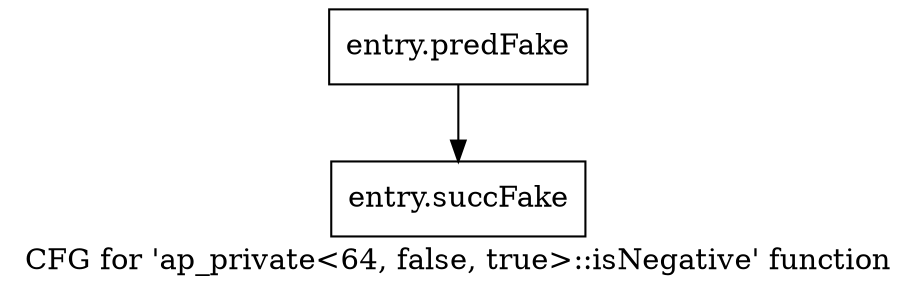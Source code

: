 digraph "CFG for 'ap_private\<64, false, true\>::isNegative' function" {
	label="CFG for 'ap_private\<64, false, true\>::isNegative' function";

	Node0x3d73200 [shape=record,filename="",linenumber="",label="{entry.predFake}"];
	Node0x3d73200 -> Node0x3ec3260[ callList="" memoryops="" filename="/tools/Xilinx/Vitis_HLS/2022.1/include/etc/ap_private.h" execusionnum="3200"];
	Node0x3ec3260 [shape=record,filename="/tools/Xilinx/Vitis_HLS/2022.1/include/etc/ap_private.h",linenumber="1788",label="{entry.succFake}"];
}
